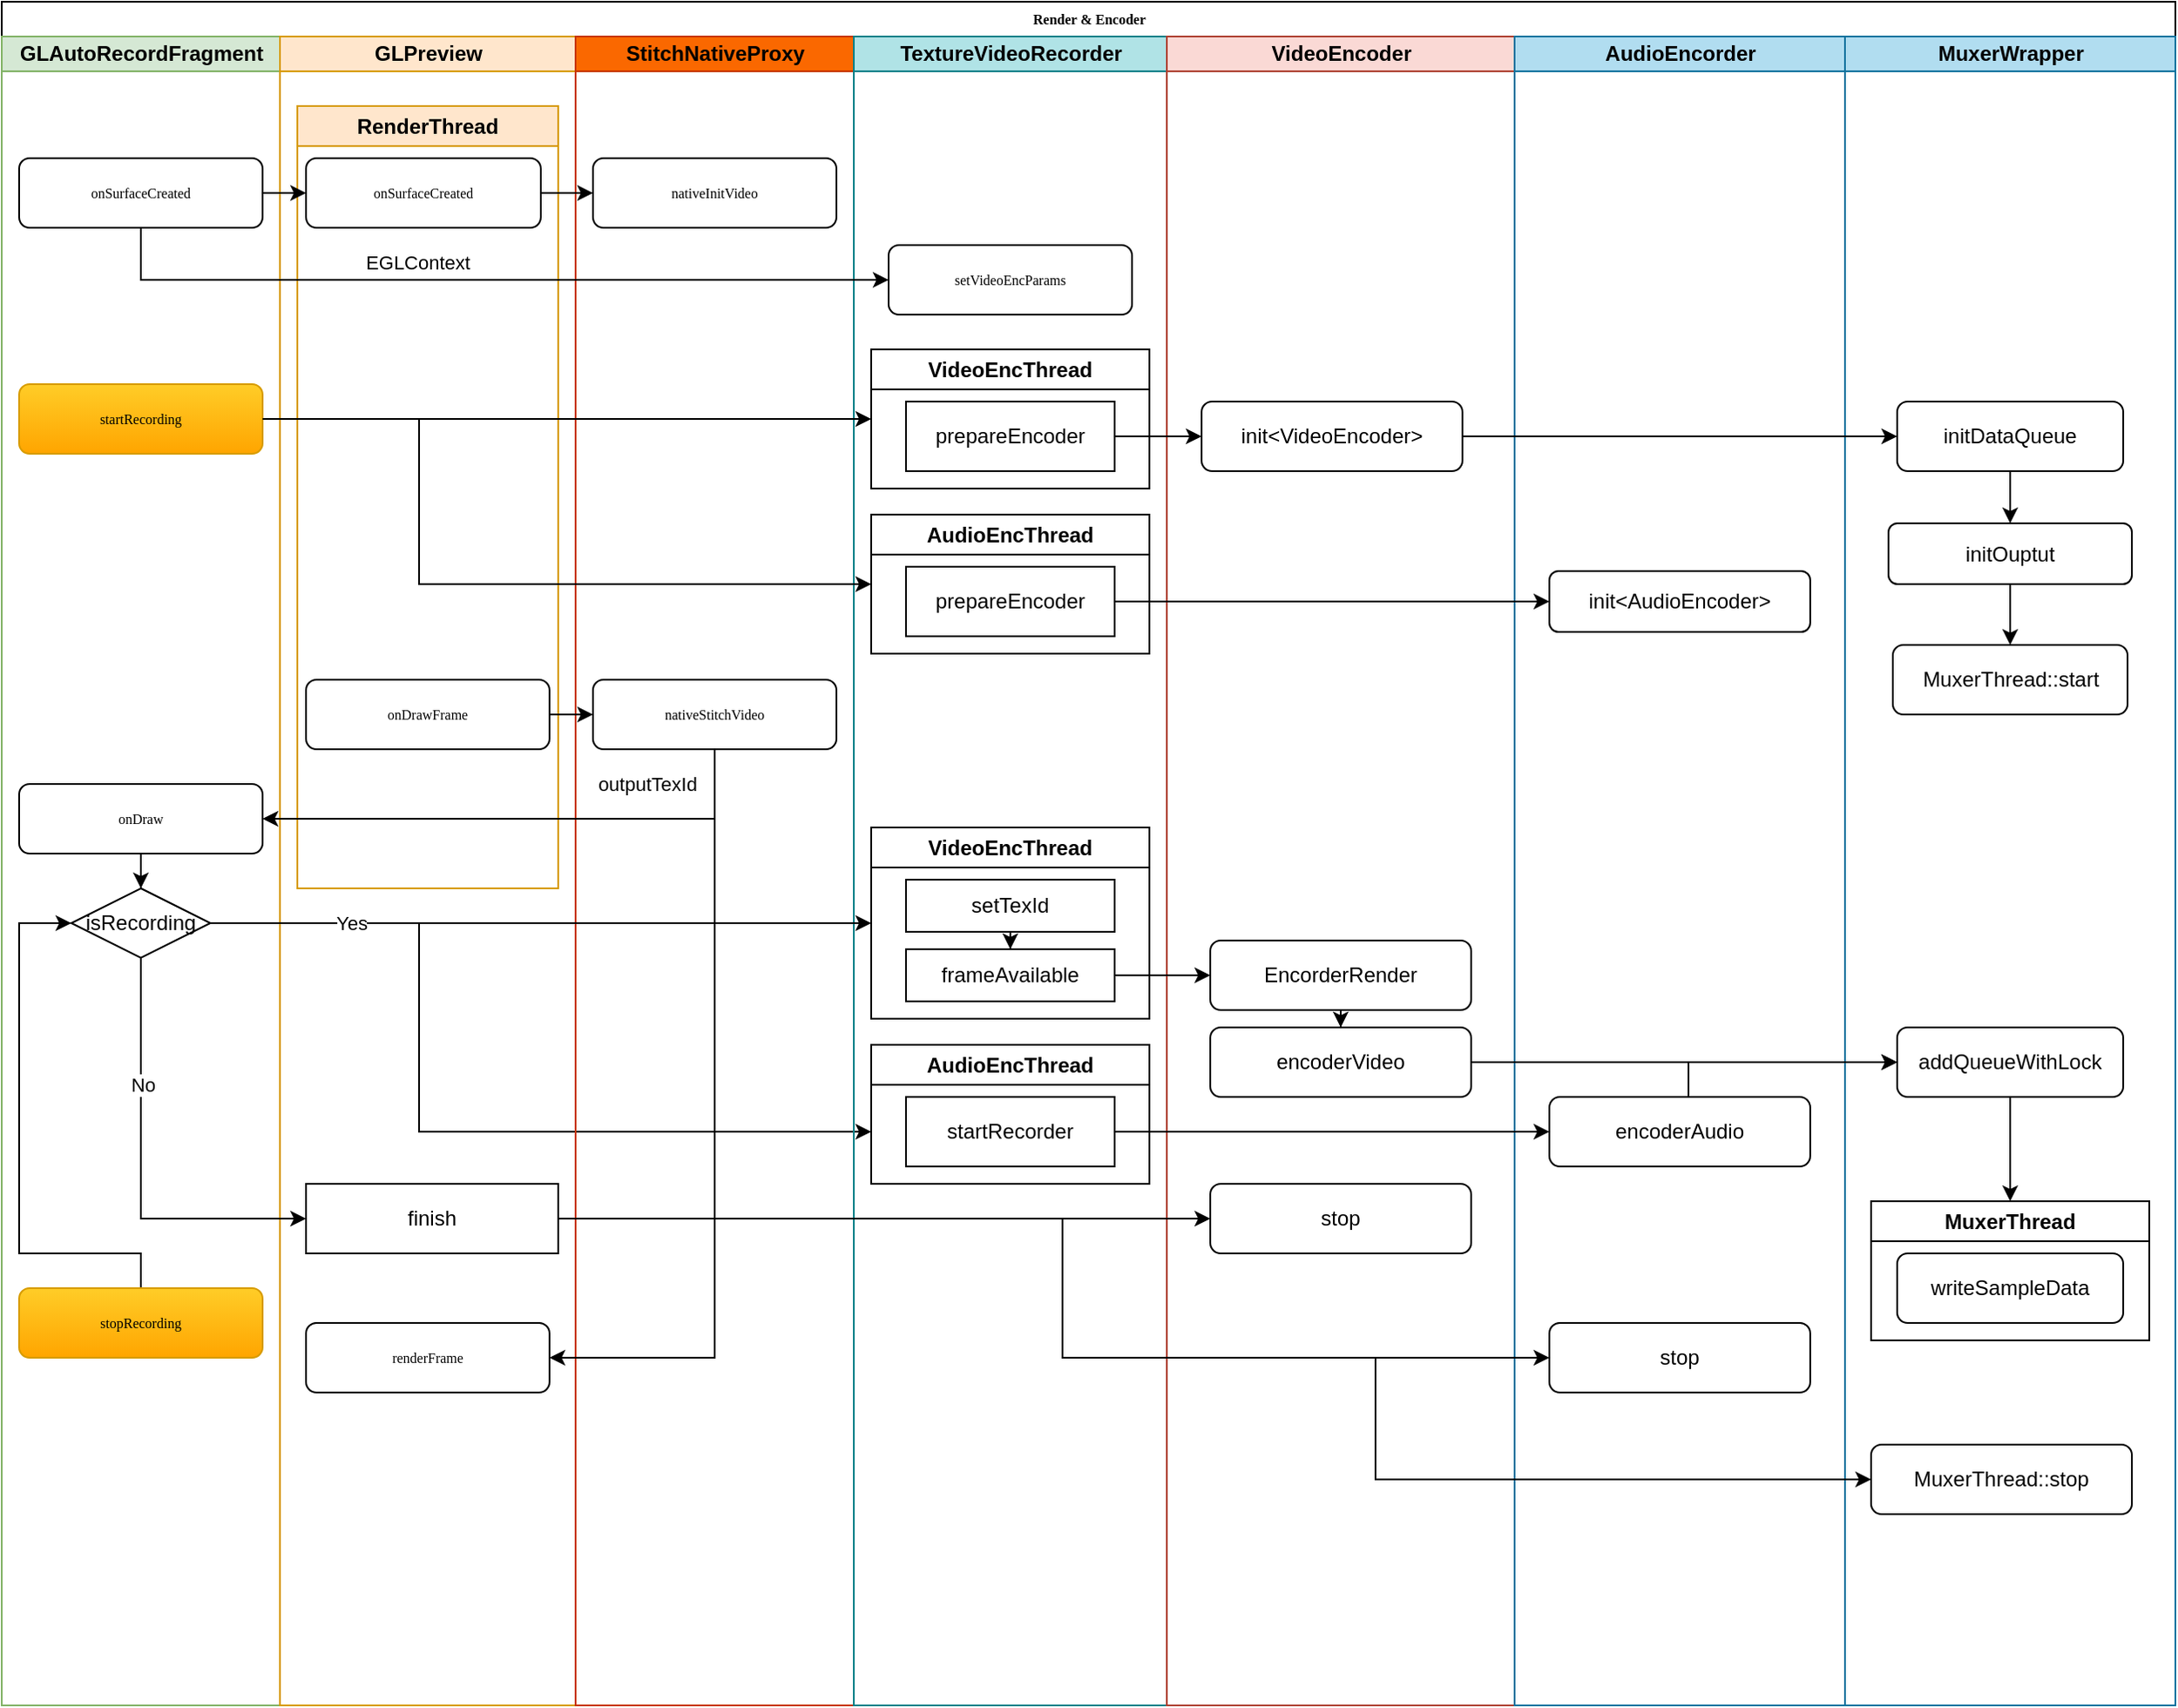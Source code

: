 <mxfile version="21.2.1" type="github">
  <diagram name="Page-1" id="74e2e168-ea6b-b213-b513-2b3c1d86103e">
    <mxGraphModel dx="1041" dy="595" grid="1" gridSize="10" guides="1" tooltips="1" connect="1" arrows="1" fold="1" page="1" pageScale="1" pageWidth="1100" pageHeight="850" background="none" math="0" shadow="0">
      <root>
        <mxCell id="0" />
        <mxCell id="1" parent="0" />
        <mxCell id="77e6c97f196da883-1" value="Render &amp;amp; Encoder" style="swimlane;html=1;childLayout=stackLayout;startSize=20;rounded=0;shadow=0;labelBackgroundColor=none;strokeWidth=1;fontFamily=Verdana;fontSize=8;align=center;" parent="1" vertex="1">
          <mxGeometry x="60" y="50" width="1250" height="980" as="geometry" />
        </mxCell>
        <mxCell id="77e6c97f196da883-2" value="GLAutoRecordFragment" style="swimlane;html=1;startSize=20;fillColor=#d5e8d4;strokeColor=#82b366;" parent="77e6c97f196da883-1" vertex="1">
          <mxGeometry y="20" width="160" height="960" as="geometry" />
        </mxCell>
        <mxCell id="bkTRhVgPfacqsqEbZmdu-5" value="onSurfaceCreated" style="rounded=1;whiteSpace=wrap;html=1;shadow=0;labelBackgroundColor=none;strokeWidth=1;fontFamily=Verdana;fontSize=8;align=center;" parent="77e6c97f196da883-2" vertex="1">
          <mxGeometry x="10" y="70" width="140" height="40" as="geometry" />
        </mxCell>
        <mxCell id="zp5Qo14pw51d7T9lpBWM-46" style="edgeStyle=orthogonalEdgeStyle;rounded=0;orthogonalLoop=1;jettySize=auto;html=1;entryX=0.5;entryY=0;entryDx=0;entryDy=0;" parent="77e6c97f196da883-2" source="zp5Qo14pw51d7T9lpBWM-17" target="zp5Qo14pw51d7T9lpBWM-45" edge="1">
          <mxGeometry relative="1" as="geometry" />
        </mxCell>
        <mxCell id="zp5Qo14pw51d7T9lpBWM-17" value="onDraw" style="rounded=1;whiteSpace=wrap;html=1;shadow=0;labelBackgroundColor=none;strokeWidth=1;fontFamily=Verdana;fontSize=8;align=center;" parent="77e6c97f196da883-2" vertex="1">
          <mxGeometry x="10" y="430" width="140" height="40" as="geometry" />
        </mxCell>
        <mxCell id="zp5Qo14pw51d7T9lpBWM-31" value="startRecording" style="rounded=1;whiteSpace=wrap;html=1;shadow=0;labelBackgroundColor=none;strokeWidth=1;fontFamily=Verdana;fontSize=8;align=center;fillColor=#ffcd28;gradientColor=#ffa500;strokeColor=#d79b00;" parent="77e6c97f196da883-2" vertex="1">
          <mxGeometry x="10" y="200" width="140" height="40" as="geometry" />
        </mxCell>
        <mxCell id="zp5Qo14pw51d7T9lpBWM-71" style="edgeStyle=orthogonalEdgeStyle;rounded=0;orthogonalLoop=1;jettySize=auto;html=1;" parent="77e6c97f196da883-2" source="zp5Qo14pw51d7T9lpBWM-45" edge="1">
          <mxGeometry relative="1" as="geometry">
            <mxPoint x="500" y="630" as="targetPoint" />
            <Array as="points">
              <mxPoint x="240" y="510" />
              <mxPoint x="240" y="630" />
            </Array>
          </mxGeometry>
        </mxCell>
        <mxCell id="zp5Qo14pw51d7T9lpBWM-45" value="isRecording" style="rhombus;whiteSpace=wrap;html=1;" parent="77e6c97f196da883-2" vertex="1">
          <mxGeometry x="40" y="490" width="80" height="40" as="geometry" />
        </mxCell>
        <mxCell id="zp5Qo14pw51d7T9lpBWM-94" style="edgeStyle=orthogonalEdgeStyle;rounded=0;orthogonalLoop=1;jettySize=auto;html=1;entryX=0;entryY=0.5;entryDx=0;entryDy=0;" parent="77e6c97f196da883-2" source="zp5Qo14pw51d7T9lpBWM-90" target="zp5Qo14pw51d7T9lpBWM-45" edge="1">
          <mxGeometry relative="1" as="geometry">
            <Array as="points">
              <mxPoint x="80" y="700" />
              <mxPoint x="10" y="700" />
              <mxPoint x="10" y="510" />
            </Array>
          </mxGeometry>
        </mxCell>
        <mxCell id="zp5Qo14pw51d7T9lpBWM-90" value="stopRecording" style="rounded=1;whiteSpace=wrap;html=1;shadow=0;labelBackgroundColor=none;strokeWidth=1;fontFamily=Verdana;fontSize=8;align=center;fillColor=#ffcd28;gradientColor=#ffa500;strokeColor=#d79b00;" parent="77e6c97f196da883-2" vertex="1">
          <mxGeometry x="10" y="720" width="140" height="40" as="geometry" />
        </mxCell>
        <mxCell id="77e6c97f196da883-3" value="GLPreview" style="swimlane;html=1;startSize=20;fillColor=#ffe6cc;strokeColor=#d79b00;" parent="77e6c97f196da883-1" vertex="1">
          <mxGeometry x="160" y="20" width="170" height="960" as="geometry" />
        </mxCell>
        <mxCell id="bkTRhVgPfacqsqEbZmdu-4" value="RenderThread" style="swimlane;whiteSpace=wrap;html=1;fillColor=#ffe6cc;strokeColor=#d79b00;" parent="77e6c97f196da883-3" vertex="1">
          <mxGeometry x="10" y="40" width="150" height="450" as="geometry" />
        </mxCell>
        <mxCell id="bkTRhVgPfacqsqEbZmdu-3" value="onSurfaceCreated" style="rounded=1;whiteSpace=wrap;html=1;shadow=0;labelBackgroundColor=none;strokeWidth=1;fontFamily=Verdana;fontSize=8;align=center;" parent="bkTRhVgPfacqsqEbZmdu-4" vertex="1">
          <mxGeometry x="5" y="30" width="135" height="40" as="geometry" />
        </mxCell>
        <mxCell id="bkTRhVgPfacqsqEbZmdu-13" value="onDrawFrame" style="rounded=1;whiteSpace=wrap;html=1;shadow=0;labelBackgroundColor=none;strokeWidth=1;fontFamily=Verdana;fontSize=8;align=center;" parent="bkTRhVgPfacqsqEbZmdu-4" vertex="1">
          <mxGeometry x="5" y="330" width="140" height="40" as="geometry" />
        </mxCell>
        <mxCell id="zp5Qo14pw51d7T9lpBWM-48" value="finish" style="rounded=0;whiteSpace=wrap;html=1;" parent="77e6c97f196da883-3" vertex="1">
          <mxGeometry x="15" y="660" width="145" height="40" as="geometry" />
        </mxCell>
        <mxCell id="lzs7y3y0dlVlfFyw9z5_-1" value="renderFrame" style="rounded=1;whiteSpace=wrap;html=1;shadow=0;labelBackgroundColor=none;strokeWidth=1;fontFamily=Verdana;fontSize=8;align=center;" vertex="1" parent="77e6c97f196da883-3">
          <mxGeometry x="15" y="740" width="140" height="40" as="geometry" />
        </mxCell>
        <mxCell id="77e6c97f196da883-4" value="StitchNativeProxy" style="swimlane;html=1;startSize=20;fillColor=#fa6800;strokeColor=#C73500;fontColor=#000000;" parent="77e6c97f196da883-1" vertex="1">
          <mxGeometry x="330" y="20" width="160" height="960" as="geometry" />
        </mxCell>
        <mxCell id="bkTRhVgPfacqsqEbZmdu-14" value="nativeInitVideo" style="rounded=1;whiteSpace=wrap;html=1;shadow=0;labelBackgroundColor=none;strokeWidth=1;fontFamily=Verdana;fontSize=8;align=center;" parent="77e6c97f196da883-4" vertex="1">
          <mxGeometry x="10" y="70" width="140" height="40" as="geometry" />
        </mxCell>
        <mxCell id="zp5Qo14pw51d7T9lpBWM-10" value="nativeStitchVideo" style="rounded=1;whiteSpace=wrap;html=1;shadow=0;labelBackgroundColor=none;strokeWidth=1;fontFamily=Verdana;fontSize=8;align=center;" parent="77e6c97f196da883-4" vertex="1">
          <mxGeometry x="10" y="370" width="140" height="40" as="geometry" />
        </mxCell>
        <mxCell id="77e6c97f196da883-5" value="TextureVideoRecorder" style="swimlane;html=1;startSize=20;fillColor=#b0e3e6;strokeColor=#0e8088;" parent="77e6c97f196da883-1" vertex="1">
          <mxGeometry x="490" y="20" width="180" height="960" as="geometry" />
        </mxCell>
        <mxCell id="bkTRhVgPfacqsqEbZmdu-10" value="setVideoEncParams" style="rounded=1;whiteSpace=wrap;html=1;shadow=0;labelBackgroundColor=none;strokeWidth=1;fontFamily=Verdana;fontSize=8;align=center;" parent="77e6c97f196da883-5" vertex="1">
          <mxGeometry x="20" y="120" width="140" height="40" as="geometry" />
        </mxCell>
        <mxCell id="zp5Qo14pw51d7T9lpBWM-35" value="VideoEncThread" style="swimlane;whiteSpace=wrap;html=1;" parent="77e6c97f196da883-5" vertex="1">
          <mxGeometry x="10" y="180" width="160" height="80" as="geometry" />
        </mxCell>
        <mxCell id="zp5Qo14pw51d7T9lpBWM-36" value="prepareEncoder" style="whiteSpace=wrap;html=1;" parent="zp5Qo14pw51d7T9lpBWM-35" vertex="1">
          <mxGeometry x="20" y="30" width="120" height="40" as="geometry" />
        </mxCell>
        <mxCell id="zp5Qo14pw51d7T9lpBWM-50" value="VideoEncThread" style="swimlane;whiteSpace=wrap;html=1;" parent="77e6c97f196da883-5" vertex="1">
          <mxGeometry x="10" y="455" width="160" height="110" as="geometry" />
        </mxCell>
        <mxCell id="zp5Qo14pw51d7T9lpBWM-56" style="edgeStyle=orthogonalEdgeStyle;rounded=0;orthogonalLoop=1;jettySize=auto;html=1;entryX=0.5;entryY=0;entryDx=0;entryDy=0;" parent="zp5Qo14pw51d7T9lpBWM-50" source="zp5Qo14pw51d7T9lpBWM-51" target="zp5Qo14pw51d7T9lpBWM-52" edge="1">
          <mxGeometry relative="1" as="geometry" />
        </mxCell>
        <mxCell id="zp5Qo14pw51d7T9lpBWM-51" value="setTexId" style="whiteSpace=wrap;html=1;" parent="zp5Qo14pw51d7T9lpBWM-50" vertex="1">
          <mxGeometry x="20" y="30" width="120" height="30" as="geometry" />
        </mxCell>
        <mxCell id="zp5Qo14pw51d7T9lpBWM-52" value="frameAvailable" style="whiteSpace=wrap;html=1;" parent="zp5Qo14pw51d7T9lpBWM-50" vertex="1">
          <mxGeometry x="20" y="70" width="120" height="30" as="geometry" />
        </mxCell>
        <mxCell id="zp5Qo14pw51d7T9lpBWM-62" value="AudioEncThread" style="swimlane;whiteSpace=wrap;html=1;" parent="77e6c97f196da883-5" vertex="1">
          <mxGeometry x="10" y="275" width="160" height="80" as="geometry" />
        </mxCell>
        <mxCell id="zp5Qo14pw51d7T9lpBWM-63" value="prepareEncoder" style="whiteSpace=wrap;html=1;" parent="zp5Qo14pw51d7T9lpBWM-62" vertex="1">
          <mxGeometry x="20" y="30" width="120" height="40" as="geometry" />
        </mxCell>
        <mxCell id="zp5Qo14pw51d7T9lpBWM-68" value="AudioEncThread" style="swimlane;whiteSpace=wrap;html=1;" parent="77e6c97f196da883-5" vertex="1">
          <mxGeometry x="10" y="580" width="160" height="80" as="geometry" />
        </mxCell>
        <mxCell id="zp5Qo14pw51d7T9lpBWM-69" value="startRecorder" style="whiteSpace=wrap;html=1;" parent="zp5Qo14pw51d7T9lpBWM-68" vertex="1">
          <mxGeometry x="20" y="30" width="120" height="40" as="geometry" />
        </mxCell>
        <mxCell id="77e6c97f196da883-6" value="VideoEncoder" style="swimlane;html=1;startSize=20;fillColor=#fad9d5;strokeColor=#ae4132;" parent="77e6c97f196da883-1" vertex="1">
          <mxGeometry x="670" y="20" width="200" height="960" as="geometry" />
        </mxCell>
        <mxCell id="zp5Qo14pw51d7T9lpBWM-38" value="init&amp;lt;VideoEncoder&amp;gt;" style="rounded=1;whiteSpace=wrap;html=1;" parent="77e6c97f196da883-6" vertex="1">
          <mxGeometry x="20" y="210" width="150" height="40" as="geometry" />
        </mxCell>
        <mxCell id="lzs7y3y0dlVlfFyw9z5_-7" style="edgeStyle=orthogonalEdgeStyle;rounded=0;orthogonalLoop=1;jettySize=auto;html=1;entryX=0.5;entryY=0;entryDx=0;entryDy=0;" edge="1" parent="77e6c97f196da883-6" source="zp5Qo14pw51d7T9lpBWM-57" target="lzs7y3y0dlVlfFyw9z5_-4">
          <mxGeometry relative="1" as="geometry" />
        </mxCell>
        <mxCell id="zp5Qo14pw51d7T9lpBWM-57" value="EncorderRender" style="rounded=1;whiteSpace=wrap;html=1;" parent="77e6c97f196da883-6" vertex="1">
          <mxGeometry x="25" y="520" width="150" height="40" as="geometry" />
        </mxCell>
        <mxCell id="zp5Qo14pw51d7T9lpBWM-97" value="stop" style="rounded=1;whiteSpace=wrap;html=1;" parent="77e6c97f196da883-6" vertex="1">
          <mxGeometry x="25" y="660" width="150" height="40" as="geometry" />
        </mxCell>
        <mxCell id="lzs7y3y0dlVlfFyw9z5_-4" value="encoderVideo" style="rounded=1;whiteSpace=wrap;html=1;" vertex="1" parent="77e6c97f196da883-6">
          <mxGeometry x="25" y="570" width="150" height="40" as="geometry" />
        </mxCell>
        <mxCell id="bkTRhVgPfacqsqEbZmdu-6" value="" style="edgeStyle=orthogonalEdgeStyle;rounded=0;orthogonalLoop=1;jettySize=auto;html=1;" parent="77e6c97f196da883-1" source="bkTRhVgPfacqsqEbZmdu-5" target="bkTRhVgPfacqsqEbZmdu-3" edge="1">
          <mxGeometry relative="1" as="geometry" />
        </mxCell>
        <mxCell id="bkTRhVgPfacqsqEbZmdu-11" style="edgeStyle=orthogonalEdgeStyle;rounded=0;orthogonalLoop=1;jettySize=auto;html=1;entryX=0;entryY=0.5;entryDx=0;entryDy=0;" parent="77e6c97f196da883-1" source="bkTRhVgPfacqsqEbZmdu-5" target="bkTRhVgPfacqsqEbZmdu-10" edge="1">
          <mxGeometry relative="1" as="geometry">
            <Array as="points">
              <mxPoint x="80" y="160" />
            </Array>
          </mxGeometry>
        </mxCell>
        <mxCell id="lzs7y3y0dlVlfFyw9z5_-10" value="EGLContext" style="edgeLabel;html=1;align=center;verticalAlign=middle;resizable=0;points=[];" vertex="1" connectable="0" parent="bkTRhVgPfacqsqEbZmdu-11">
          <mxGeometry x="-0.181" y="-2" relative="1" as="geometry">
            <mxPoint y="-12" as="offset" />
          </mxGeometry>
        </mxCell>
        <mxCell id="bkTRhVgPfacqsqEbZmdu-15" value="" style="edgeStyle=orthogonalEdgeStyle;rounded=0;orthogonalLoop=1;jettySize=auto;html=1;" parent="77e6c97f196da883-1" source="bkTRhVgPfacqsqEbZmdu-3" target="bkTRhVgPfacqsqEbZmdu-14" edge="1">
          <mxGeometry relative="1" as="geometry" />
        </mxCell>
        <mxCell id="zp5Qo14pw51d7T9lpBWM-11" style="edgeStyle=orthogonalEdgeStyle;rounded=0;orthogonalLoop=1;jettySize=auto;html=1;entryX=0;entryY=0.5;entryDx=0;entryDy=0;" parent="77e6c97f196da883-1" source="bkTRhVgPfacqsqEbZmdu-13" target="zp5Qo14pw51d7T9lpBWM-10" edge="1">
          <mxGeometry relative="1" as="geometry" />
        </mxCell>
        <mxCell id="77e6c97f196da883-7" value="AudioEncorder" style="swimlane;html=1;startSize=20;fillColor=#b1ddf0;strokeColor=#10739e;" parent="77e6c97f196da883-1" vertex="1">
          <mxGeometry x="870" y="20" width="190" height="960" as="geometry" />
        </mxCell>
        <mxCell id="zp5Qo14pw51d7T9lpBWM-59" value="init&amp;lt;AudioEncoder&amp;gt;" style="rounded=1;whiteSpace=wrap;html=1;" parent="77e6c97f196da883-7" vertex="1">
          <mxGeometry x="20" y="307.5" width="150" height="35" as="geometry" />
        </mxCell>
        <mxCell id="zp5Qo14pw51d7T9lpBWM-72" value="encoderAudio" style="rounded=1;whiteSpace=wrap;html=1;" parent="77e6c97f196da883-7" vertex="1">
          <mxGeometry x="20" y="610" width="150" height="40" as="geometry" />
        </mxCell>
        <mxCell id="zp5Qo14pw51d7T9lpBWM-98" value="stop" style="rounded=1;whiteSpace=wrap;html=1;" parent="77e6c97f196da883-7" vertex="1">
          <mxGeometry x="20" y="740" width="150" height="40" as="geometry" />
        </mxCell>
        <mxCell id="zp5Qo14pw51d7T9lpBWM-33" value="MuxerWrapper" style="swimlane;html=1;startSize=20;fillColor=#b1ddf0;strokeColor=#10739e;" parent="77e6c97f196da883-1" vertex="1">
          <mxGeometry x="1060" y="20" width="190" height="960" as="geometry" />
        </mxCell>
        <mxCell id="zp5Qo14pw51d7T9lpBWM-79" style="edgeStyle=orthogonalEdgeStyle;rounded=0;orthogonalLoop=1;jettySize=auto;html=1;entryX=0.5;entryY=0;entryDx=0;entryDy=0;" parent="zp5Qo14pw51d7T9lpBWM-33" source="zp5Qo14pw51d7T9lpBWM-75" target="zp5Qo14pw51d7T9lpBWM-77" edge="1">
          <mxGeometry relative="1" as="geometry" />
        </mxCell>
        <mxCell id="zp5Qo14pw51d7T9lpBWM-75" value="initDataQueue" style="rounded=1;whiteSpace=wrap;html=1;" parent="zp5Qo14pw51d7T9lpBWM-33" vertex="1">
          <mxGeometry x="30" y="210" width="130" height="40" as="geometry" />
        </mxCell>
        <mxCell id="zp5Qo14pw51d7T9lpBWM-85" style="edgeStyle=orthogonalEdgeStyle;rounded=0;orthogonalLoop=1;jettySize=auto;html=1;entryX=0.5;entryY=0;entryDx=0;entryDy=0;" parent="zp5Qo14pw51d7T9lpBWM-33" source="zp5Qo14pw51d7T9lpBWM-76" target="zp5Qo14pw51d7T9lpBWM-84" edge="1">
          <mxGeometry relative="1" as="geometry" />
        </mxCell>
        <mxCell id="zp5Qo14pw51d7T9lpBWM-76" value="addQueueWithLock" style="rounded=1;whiteSpace=wrap;html=1;" parent="zp5Qo14pw51d7T9lpBWM-33" vertex="1">
          <mxGeometry x="30" y="570" width="130" height="40" as="geometry" />
        </mxCell>
        <mxCell id="zp5Qo14pw51d7T9lpBWM-87" value="" style="edgeStyle=orthogonalEdgeStyle;rounded=0;orthogonalLoop=1;jettySize=auto;html=1;" parent="zp5Qo14pw51d7T9lpBWM-33" source="zp5Qo14pw51d7T9lpBWM-77" target="zp5Qo14pw51d7T9lpBWM-86" edge="1">
          <mxGeometry relative="1" as="geometry" />
        </mxCell>
        <mxCell id="zp5Qo14pw51d7T9lpBWM-77" value="initOuptut" style="rounded=1;whiteSpace=wrap;html=1;" parent="zp5Qo14pw51d7T9lpBWM-33" vertex="1">
          <mxGeometry x="25" y="280" width="140" height="35" as="geometry" />
        </mxCell>
        <mxCell id="zp5Qo14pw51d7T9lpBWM-84" value="MuxerThread" style="swimlane;whiteSpace=wrap;html=1;" parent="zp5Qo14pw51d7T9lpBWM-33" vertex="1">
          <mxGeometry x="15" y="670" width="160" height="80" as="geometry" />
        </mxCell>
        <mxCell id="zp5Qo14pw51d7T9lpBWM-82" value="writeSampleData" style="rounded=1;whiteSpace=wrap;html=1;" parent="zp5Qo14pw51d7T9lpBWM-84" vertex="1">
          <mxGeometry x="15" y="30" width="130" height="40" as="geometry" />
        </mxCell>
        <mxCell id="zp5Qo14pw51d7T9lpBWM-86" value="MuxerThread::start" style="whiteSpace=wrap;html=1;rounded=1;" parent="zp5Qo14pw51d7T9lpBWM-33" vertex="1">
          <mxGeometry x="27.5" y="350" width="135" height="40" as="geometry" />
        </mxCell>
        <mxCell id="zp5Qo14pw51d7T9lpBWM-101" value="MuxerThread::stop" style="rounded=1;whiteSpace=wrap;html=1;" parent="zp5Qo14pw51d7T9lpBWM-33" vertex="1">
          <mxGeometry x="15" y="810" width="150" height="40" as="geometry" />
        </mxCell>
        <mxCell id="zp5Qo14pw51d7T9lpBWM-40" style="edgeStyle=orthogonalEdgeStyle;rounded=0;orthogonalLoop=1;jettySize=auto;html=1;entryX=0;entryY=0.5;entryDx=0;entryDy=0;" parent="77e6c97f196da883-1" source="zp5Qo14pw51d7T9lpBWM-36" target="zp5Qo14pw51d7T9lpBWM-38" edge="1">
          <mxGeometry relative="1" as="geometry" />
        </mxCell>
        <mxCell id="zp5Qo14pw51d7T9lpBWM-42" style="edgeStyle=orthogonalEdgeStyle;rounded=0;orthogonalLoop=1;jettySize=auto;html=1;entryX=0;entryY=0.5;entryDx=0;entryDy=0;" parent="77e6c97f196da883-1" source="zp5Qo14pw51d7T9lpBWM-31" target="zp5Qo14pw51d7T9lpBWM-35" edge="1">
          <mxGeometry relative="1" as="geometry" />
        </mxCell>
        <mxCell id="zp5Qo14pw51d7T9lpBWM-58" style="edgeStyle=orthogonalEdgeStyle;rounded=0;orthogonalLoop=1;jettySize=auto;html=1;entryX=0;entryY=0.5;entryDx=0;entryDy=0;" parent="77e6c97f196da883-1" source="zp5Qo14pw51d7T9lpBWM-52" target="zp5Qo14pw51d7T9lpBWM-57" edge="1">
          <mxGeometry relative="1" as="geometry" />
        </mxCell>
        <mxCell id="zp5Qo14pw51d7T9lpBWM-64" style="edgeStyle=orthogonalEdgeStyle;rounded=0;orthogonalLoop=1;jettySize=auto;html=1;entryX=0;entryY=0.5;entryDx=0;entryDy=0;" parent="77e6c97f196da883-1" source="zp5Qo14pw51d7T9lpBWM-63" target="zp5Qo14pw51d7T9lpBWM-59" edge="1">
          <mxGeometry relative="1" as="geometry">
            <mxPoint x="810" y="345" as="targetPoint" />
          </mxGeometry>
        </mxCell>
        <mxCell id="zp5Qo14pw51d7T9lpBWM-66" style="edgeStyle=orthogonalEdgeStyle;rounded=0;orthogonalLoop=1;jettySize=auto;html=1;entryX=0;entryY=0.5;entryDx=0;entryDy=0;" parent="77e6c97f196da883-1" source="zp5Qo14pw51d7T9lpBWM-45" target="zp5Qo14pw51d7T9lpBWM-50" edge="1">
          <mxGeometry relative="1" as="geometry" />
        </mxCell>
        <mxCell id="zp5Qo14pw51d7T9lpBWM-67" value="Yes" style="edgeLabel;html=1;align=center;verticalAlign=middle;resizable=0;points=[];" parent="zp5Qo14pw51d7T9lpBWM-66" vertex="1" connectable="0">
          <mxGeometry x="-0.161" y="3" relative="1" as="geometry">
            <mxPoint x="-79" y="3" as="offset" />
          </mxGeometry>
        </mxCell>
        <mxCell id="zp5Qo14pw51d7T9lpBWM-73" style="edgeStyle=orthogonalEdgeStyle;rounded=0;orthogonalLoop=1;jettySize=auto;html=1;entryX=0;entryY=0.5;entryDx=0;entryDy=0;" parent="77e6c97f196da883-1" source="zp5Qo14pw51d7T9lpBWM-69" target="zp5Qo14pw51d7T9lpBWM-72" edge="1">
          <mxGeometry relative="1" as="geometry">
            <mxPoint x="800" y="650" as="targetPoint" />
          </mxGeometry>
        </mxCell>
        <mxCell id="zp5Qo14pw51d7T9lpBWM-74" style="edgeStyle=orthogonalEdgeStyle;rounded=0;orthogonalLoop=1;jettySize=auto;html=1;entryX=0;entryY=0.5;entryDx=0;entryDy=0;" parent="77e6c97f196da883-1" source="zp5Qo14pw51d7T9lpBWM-31" target="zp5Qo14pw51d7T9lpBWM-62" edge="1">
          <mxGeometry relative="1" as="geometry">
            <Array as="points">
              <mxPoint x="240" y="240" />
              <mxPoint x="240" y="335" />
            </Array>
          </mxGeometry>
        </mxCell>
        <mxCell id="zp5Qo14pw51d7T9lpBWM-78" style="edgeStyle=orthogonalEdgeStyle;rounded=0;orthogonalLoop=1;jettySize=auto;html=1;" parent="77e6c97f196da883-1" source="zp5Qo14pw51d7T9lpBWM-38" target="zp5Qo14pw51d7T9lpBWM-75" edge="1">
          <mxGeometry relative="1" as="geometry" />
        </mxCell>
        <mxCell id="zp5Qo14pw51d7T9lpBWM-88" style="edgeStyle=orthogonalEdgeStyle;rounded=0;orthogonalLoop=1;jettySize=auto;html=1;entryX=1;entryY=0.5;entryDx=0;entryDy=0;" parent="77e6c97f196da883-1" source="zp5Qo14pw51d7T9lpBWM-10" target="zp5Qo14pw51d7T9lpBWM-17" edge="1">
          <mxGeometry relative="1" as="geometry">
            <Array as="points">
              <mxPoint x="410" y="470" />
            </Array>
          </mxGeometry>
        </mxCell>
        <mxCell id="zp5Qo14pw51d7T9lpBWM-89" value="outputTexId" style="edgeLabel;html=1;align=center;verticalAlign=middle;resizable=0;points=[];" parent="zp5Qo14pw51d7T9lpBWM-88" vertex="1" connectable="0">
          <mxGeometry x="-0.363" y="1" relative="1" as="geometry">
            <mxPoint x="16" y="-21" as="offset" />
          </mxGeometry>
        </mxCell>
        <mxCell id="zp5Qo14pw51d7T9lpBWM-95" style="edgeStyle=orthogonalEdgeStyle;rounded=0;orthogonalLoop=1;jettySize=auto;html=1;entryX=0;entryY=0.5;entryDx=0;entryDy=0;" parent="77e6c97f196da883-1" source="zp5Qo14pw51d7T9lpBWM-45" target="zp5Qo14pw51d7T9lpBWM-48" edge="1">
          <mxGeometry relative="1" as="geometry">
            <Array as="points">
              <mxPoint x="80" y="700" />
            </Array>
          </mxGeometry>
        </mxCell>
        <mxCell id="zp5Qo14pw51d7T9lpBWM-96" value="No" style="edgeLabel;html=1;align=center;verticalAlign=middle;resizable=0;points=[];" parent="zp5Qo14pw51d7T9lpBWM-95" vertex="1" connectable="0">
          <mxGeometry x="-0.407" y="1" relative="1" as="geometry">
            <mxPoint as="offset" />
          </mxGeometry>
        </mxCell>
        <mxCell id="zp5Qo14pw51d7T9lpBWM-99" style="edgeStyle=orthogonalEdgeStyle;rounded=0;orthogonalLoop=1;jettySize=auto;html=1;entryX=0;entryY=0.5;entryDx=0;entryDy=0;" parent="77e6c97f196da883-1" source="zp5Qo14pw51d7T9lpBWM-48" target="zp5Qo14pw51d7T9lpBWM-97" edge="1">
          <mxGeometry relative="1" as="geometry" />
        </mxCell>
        <mxCell id="zp5Qo14pw51d7T9lpBWM-100" style="edgeStyle=orthogonalEdgeStyle;rounded=0;orthogonalLoop=1;jettySize=auto;html=1;entryX=0;entryY=0.5;entryDx=0;entryDy=0;" parent="77e6c97f196da883-1" source="zp5Qo14pw51d7T9lpBWM-48" target="zp5Qo14pw51d7T9lpBWM-98" edge="1">
          <mxGeometry relative="1" as="geometry">
            <Array as="points">
              <mxPoint x="610" y="700" />
              <mxPoint x="610" y="780" />
            </Array>
          </mxGeometry>
        </mxCell>
        <mxCell id="zp5Qo14pw51d7T9lpBWM-102" style="edgeStyle=orthogonalEdgeStyle;rounded=0;orthogonalLoop=1;jettySize=auto;html=1;entryX=0;entryY=0.5;entryDx=0;entryDy=0;" parent="77e6c97f196da883-1" source="zp5Qo14pw51d7T9lpBWM-48" target="zp5Qo14pw51d7T9lpBWM-101" edge="1">
          <mxGeometry relative="1" as="geometry">
            <Array as="points">
              <mxPoint x="610" y="700" />
              <mxPoint x="610" y="780" />
              <mxPoint x="790" y="780" />
              <mxPoint x="790" y="850" />
            </Array>
          </mxGeometry>
        </mxCell>
        <mxCell id="lzs7y3y0dlVlfFyw9z5_-3" style="edgeStyle=orthogonalEdgeStyle;rounded=0;orthogonalLoop=1;jettySize=auto;html=1;entryX=1;entryY=0.5;entryDx=0;entryDy=0;" edge="1" parent="77e6c97f196da883-1" source="zp5Qo14pw51d7T9lpBWM-10" target="lzs7y3y0dlVlfFyw9z5_-1">
          <mxGeometry relative="1" as="geometry">
            <Array as="points">
              <mxPoint x="410" y="780" />
            </Array>
          </mxGeometry>
        </mxCell>
        <mxCell id="lzs7y3y0dlVlfFyw9z5_-8" style="edgeStyle=orthogonalEdgeStyle;rounded=0;orthogonalLoop=1;jettySize=auto;html=1;entryX=0;entryY=0.5;entryDx=0;entryDy=0;" edge="1" parent="77e6c97f196da883-1" source="lzs7y3y0dlVlfFyw9z5_-4" target="zp5Qo14pw51d7T9lpBWM-76">
          <mxGeometry relative="1" as="geometry" />
        </mxCell>
        <mxCell id="lzs7y3y0dlVlfFyw9z5_-9" style="edgeStyle=orthogonalEdgeStyle;rounded=0;orthogonalLoop=1;jettySize=auto;html=1;entryX=0;entryY=0.5;entryDx=0;entryDy=0;" edge="1" parent="77e6c97f196da883-1" source="zp5Qo14pw51d7T9lpBWM-72" target="zp5Qo14pw51d7T9lpBWM-76">
          <mxGeometry relative="1" as="geometry">
            <Array as="points">
              <mxPoint x="970" y="610" />
            </Array>
          </mxGeometry>
        </mxCell>
      </root>
    </mxGraphModel>
  </diagram>
</mxfile>
